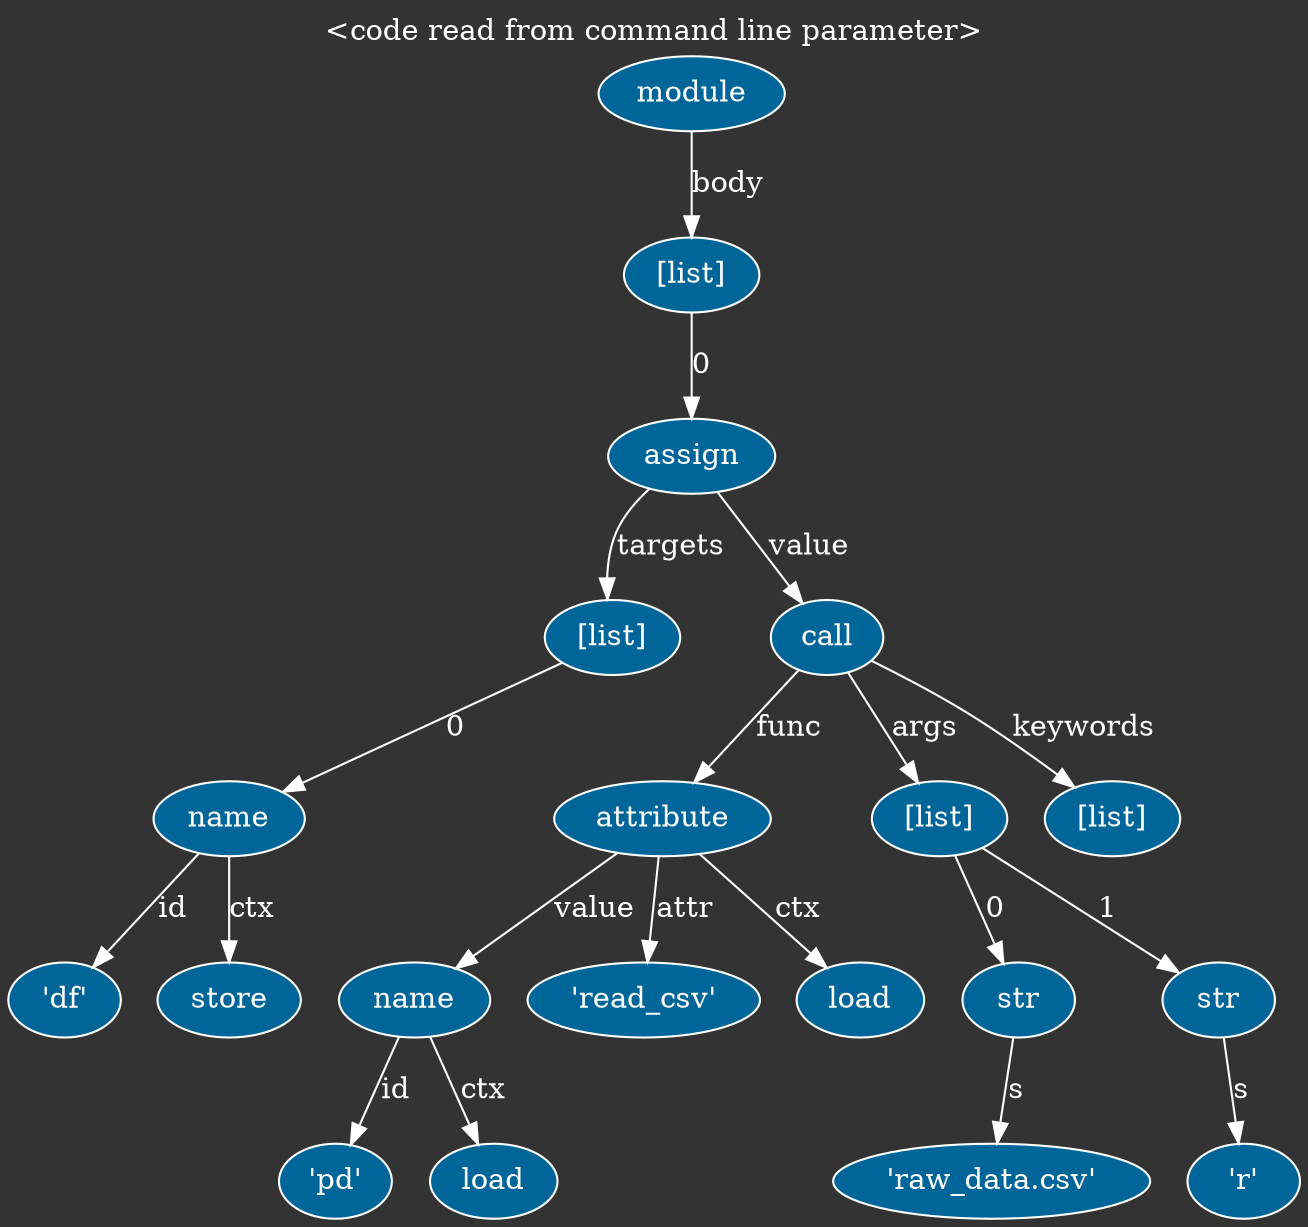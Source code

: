 digraph {
	graph [bgcolor="#333333" fontcolor=white label="\<code read from command line parameter\>" labelloc=t margin=0]
	node [color=white fillcolor="#006699" fontcolor=white style=filled]
	edge [color=white fontcolor=white]
	139626186912536 [label=module]
	139626188721800 [label="[list]"]
	139626186912608 [label=assign]
	139626188002376 [label="[list]"]
	139626186912680 [label=name]
	"8965f936-69b4-4b2e-aa39-71e5b92a5110" [label="'df'"]
	139626186912680 -> "8965f936-69b4-4b2e-aa39-71e5b92a5110" [label=id]
	139626186912896 [label=store]
	139626186912680 -> 139626186912896 [label=ctx]
	139626188002376 -> 139626186912680 [label=0]
	139626186912608 -> 139626188002376 [label=targets]
	139626186912968 [label=call]
	139626186913040 [label=attribute]
	139626186912824 [label=name]
	"03c757ad-ebda-4424-9feb-45cef113e794" [label="'pd'"]
	139626186912824 -> "03c757ad-ebda-4424-9feb-45cef113e794" [label=id]
	139626186913112 [label=load]
	139626186912824 -> 139626186913112 [label=ctx]
	139626186913040 -> 139626186912824 [label=value]
	"8fc90d10-876a-4bf7-ad74-08e1717b0cd6" [label="'read_csv'"]
	139626186913040 -> "8fc90d10-876a-4bf7-ad74-08e1717b0cd6" [label=attr]
	139626186912752 [label=load]
	139626186913040 -> 139626186912752 [label=ctx]
	139626186912968 -> 139626186913040 [label=func]
	139626189488200 [label="[list]"]
	139626186913184 [label=str]
	"1bf82da3-781c-4430-8c51-040be175f834" [label="'raw_data.csv'"]
	139626186913184 -> "1bf82da3-781c-4430-8c51-040be175f834" [label=s]
	139626189488200 -> 139626186913184 [label=0]
	139626186913256 [label=str]
	"74d2e9df-cd1e-4c4a-b2b0-688d2ac45046" [label="'r'"]
	139626186913256 -> "74d2e9df-cd1e-4c4a-b2b0-688d2ac45046" [label=s]
	139626189488200 -> 139626186913256 [label=1]
	139626186912968 -> 139626189488200 [label=args]
	139626187209480 [label="[list]"]
	139626186912968 -> 139626187209480 [label=keywords]
	139626186912608 -> 139626186912968 [label=value]
	139626188721800 -> 139626186912608 [label=0]
	139626186912536 -> 139626188721800 [label=body]
}
